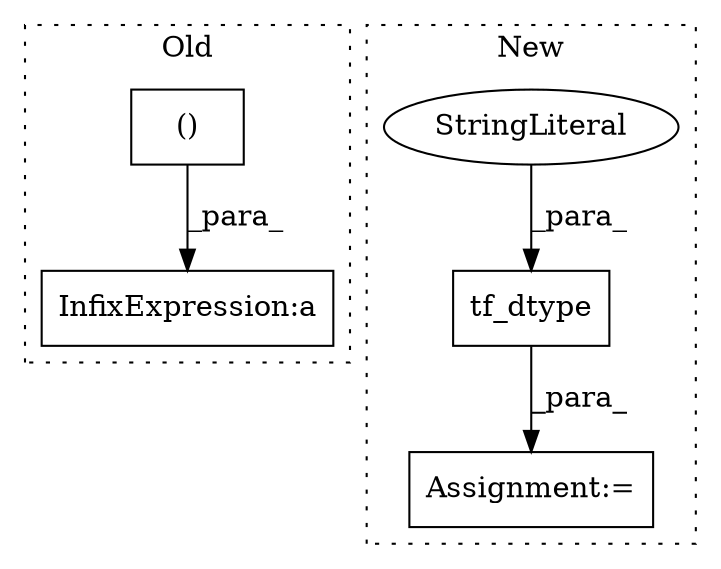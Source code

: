 digraph G {
subgraph cluster0 {
1 [label="()" a="106" s="19436" l="49" shape="box"];
5 [label="InfixExpression:a" a="27" s="19424" l="12" shape="box"];
label = "Old";
style="dotted";
}
subgraph cluster1 {
2 [label="tf_dtype" a="32" s="19460,19475" l="9,1" shape="box"];
3 [label="StringLiteral" a="45" s="19469" l="6" shape="ellipse"];
4 [label="Assignment:=" a="7" s="19651" l="1" shape="box"];
label = "New";
style="dotted";
}
1 -> 5 [label="_para_"];
2 -> 4 [label="_para_"];
3 -> 2 [label="_para_"];
}